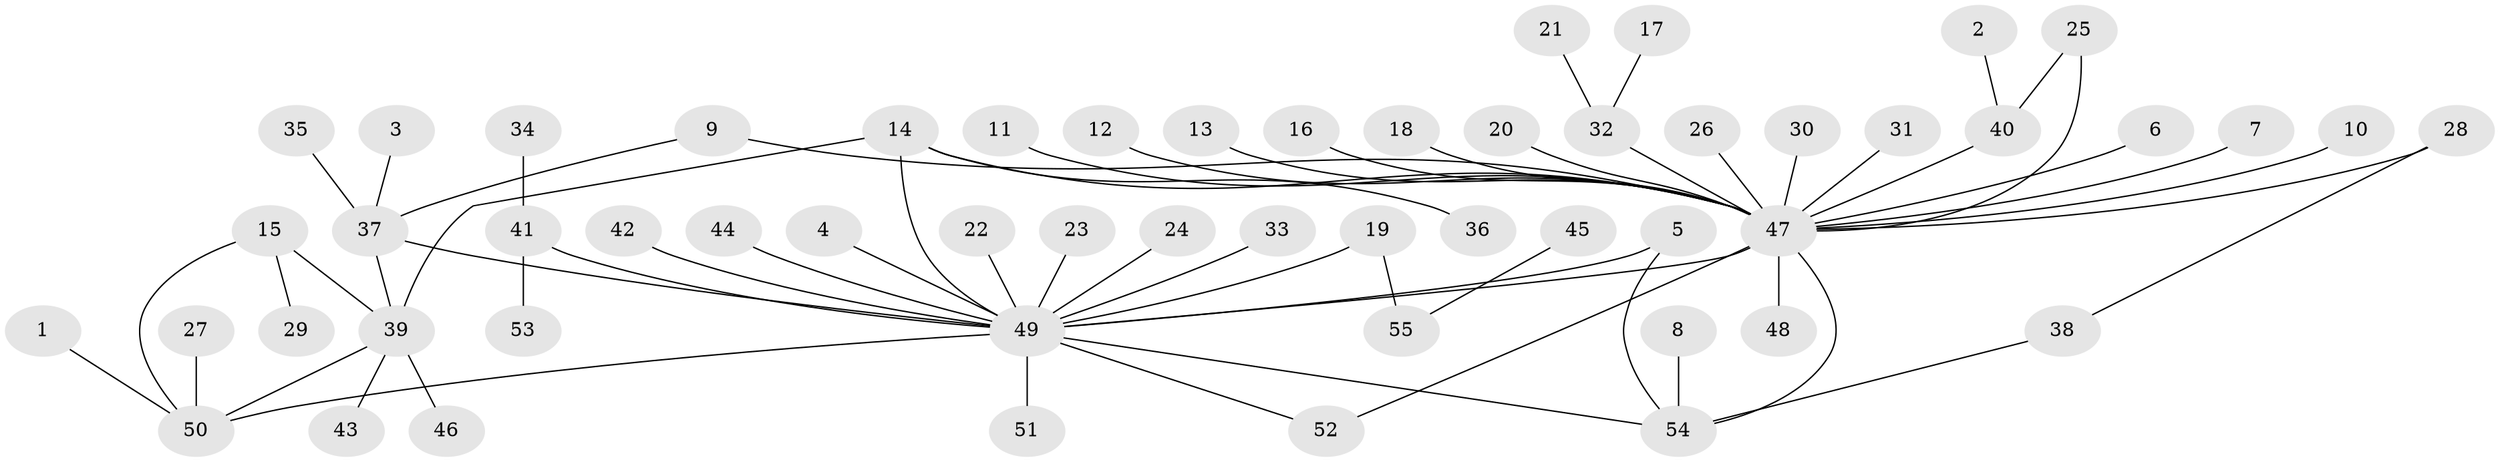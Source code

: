 // original degree distribution, {9: 0.009174311926605505, 19: 0.009174311926605505, 7: 0.027522935779816515, 4: 0.03669724770642202, 15: 0.009174311926605505, 6: 0.009174311926605505, 5: 0.027522935779816515, 1: 0.5596330275229358, 3: 0.07339449541284404, 2: 0.23853211009174313}
// Generated by graph-tools (version 1.1) at 2025/49/03/09/25 03:49:49]
// undirected, 55 vertices, 64 edges
graph export_dot {
graph [start="1"]
  node [color=gray90,style=filled];
  1;
  2;
  3;
  4;
  5;
  6;
  7;
  8;
  9;
  10;
  11;
  12;
  13;
  14;
  15;
  16;
  17;
  18;
  19;
  20;
  21;
  22;
  23;
  24;
  25;
  26;
  27;
  28;
  29;
  30;
  31;
  32;
  33;
  34;
  35;
  36;
  37;
  38;
  39;
  40;
  41;
  42;
  43;
  44;
  45;
  46;
  47;
  48;
  49;
  50;
  51;
  52;
  53;
  54;
  55;
  1 -- 50 [weight=1.0];
  2 -- 40 [weight=1.0];
  3 -- 37 [weight=1.0];
  4 -- 49 [weight=1.0];
  5 -- 49 [weight=1.0];
  5 -- 54 [weight=1.0];
  6 -- 47 [weight=1.0];
  7 -- 47 [weight=1.0];
  8 -- 54 [weight=1.0];
  9 -- 37 [weight=1.0];
  9 -- 47 [weight=1.0];
  10 -- 47 [weight=1.0];
  11 -- 47 [weight=1.0];
  12 -- 47 [weight=1.0];
  13 -- 47 [weight=1.0];
  14 -- 36 [weight=1.0];
  14 -- 39 [weight=1.0];
  14 -- 47 [weight=1.0];
  14 -- 49 [weight=1.0];
  15 -- 29 [weight=1.0];
  15 -- 39 [weight=1.0];
  15 -- 50 [weight=1.0];
  16 -- 47 [weight=1.0];
  17 -- 32 [weight=1.0];
  18 -- 47 [weight=1.0];
  19 -- 49 [weight=1.0];
  19 -- 55 [weight=1.0];
  20 -- 47 [weight=1.0];
  21 -- 32 [weight=1.0];
  22 -- 49 [weight=1.0];
  23 -- 49 [weight=1.0];
  24 -- 49 [weight=1.0];
  25 -- 40 [weight=1.0];
  25 -- 47 [weight=1.0];
  26 -- 47 [weight=1.0];
  27 -- 50 [weight=1.0];
  28 -- 38 [weight=1.0];
  28 -- 47 [weight=1.0];
  30 -- 47 [weight=1.0];
  31 -- 47 [weight=1.0];
  32 -- 47 [weight=1.0];
  33 -- 49 [weight=1.0];
  34 -- 41 [weight=1.0];
  35 -- 37 [weight=1.0];
  37 -- 39 [weight=1.0];
  37 -- 49 [weight=1.0];
  38 -- 54 [weight=1.0];
  39 -- 43 [weight=1.0];
  39 -- 46 [weight=1.0];
  39 -- 50 [weight=1.0];
  40 -- 47 [weight=1.0];
  41 -- 49 [weight=1.0];
  41 -- 53 [weight=1.0];
  42 -- 49 [weight=1.0];
  44 -- 49 [weight=1.0];
  45 -- 55 [weight=1.0];
  47 -- 48 [weight=1.0];
  47 -- 49 [weight=1.0];
  47 -- 52 [weight=1.0];
  47 -- 54 [weight=1.0];
  49 -- 50 [weight=1.0];
  49 -- 51 [weight=1.0];
  49 -- 52 [weight=1.0];
  49 -- 54 [weight=1.0];
}
